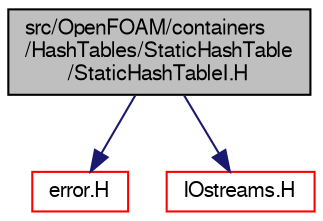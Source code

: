 digraph "src/OpenFOAM/containers/HashTables/StaticHashTable/StaticHashTableI.H"
{
  bgcolor="transparent";
  edge [fontname="FreeSans",fontsize="10",labelfontname="FreeSans",labelfontsize="10"];
  node [fontname="FreeSans",fontsize="10",shape=record];
  Node0 [label="src/OpenFOAM/containers\l/HashTables/StaticHashTable\l/StaticHashTableI.H",height=0.2,width=0.4,color="black", fillcolor="grey75", style="filled", fontcolor="black"];
  Node0 -> Node1 [color="midnightblue",fontsize="10",style="solid",fontname="FreeSans"];
  Node1 [label="error.H",height=0.2,width=0.4,color="red",URL="$a08924.html"];
  Node0 -> Node38 [color="midnightblue",fontsize="10",style="solid",fontname="FreeSans"];
  Node38 [label="IOstreams.H",height=0.2,width=0.4,color="red",URL="$a09104.html",tooltip="Useful combination of include files which define Sin, Sout and Serr and the use of IO streams general..."];
}
